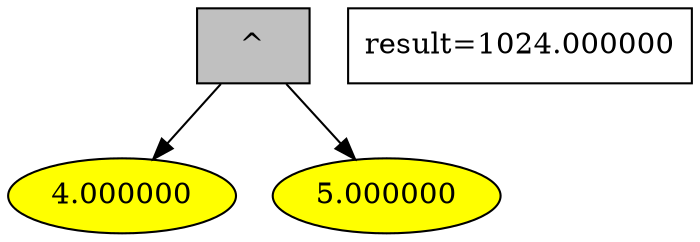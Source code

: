 digraph G {
1 [style = filled, label="^", shape = box, fillcolor="grey"];
1->0;
0 [style = filled, label="4.000000", fillcolor="yellow"];
1->2;
2 [style = filled, label="5.000000", fillcolor="yellow"];
"result=1024.000000" [shape=box];
}
